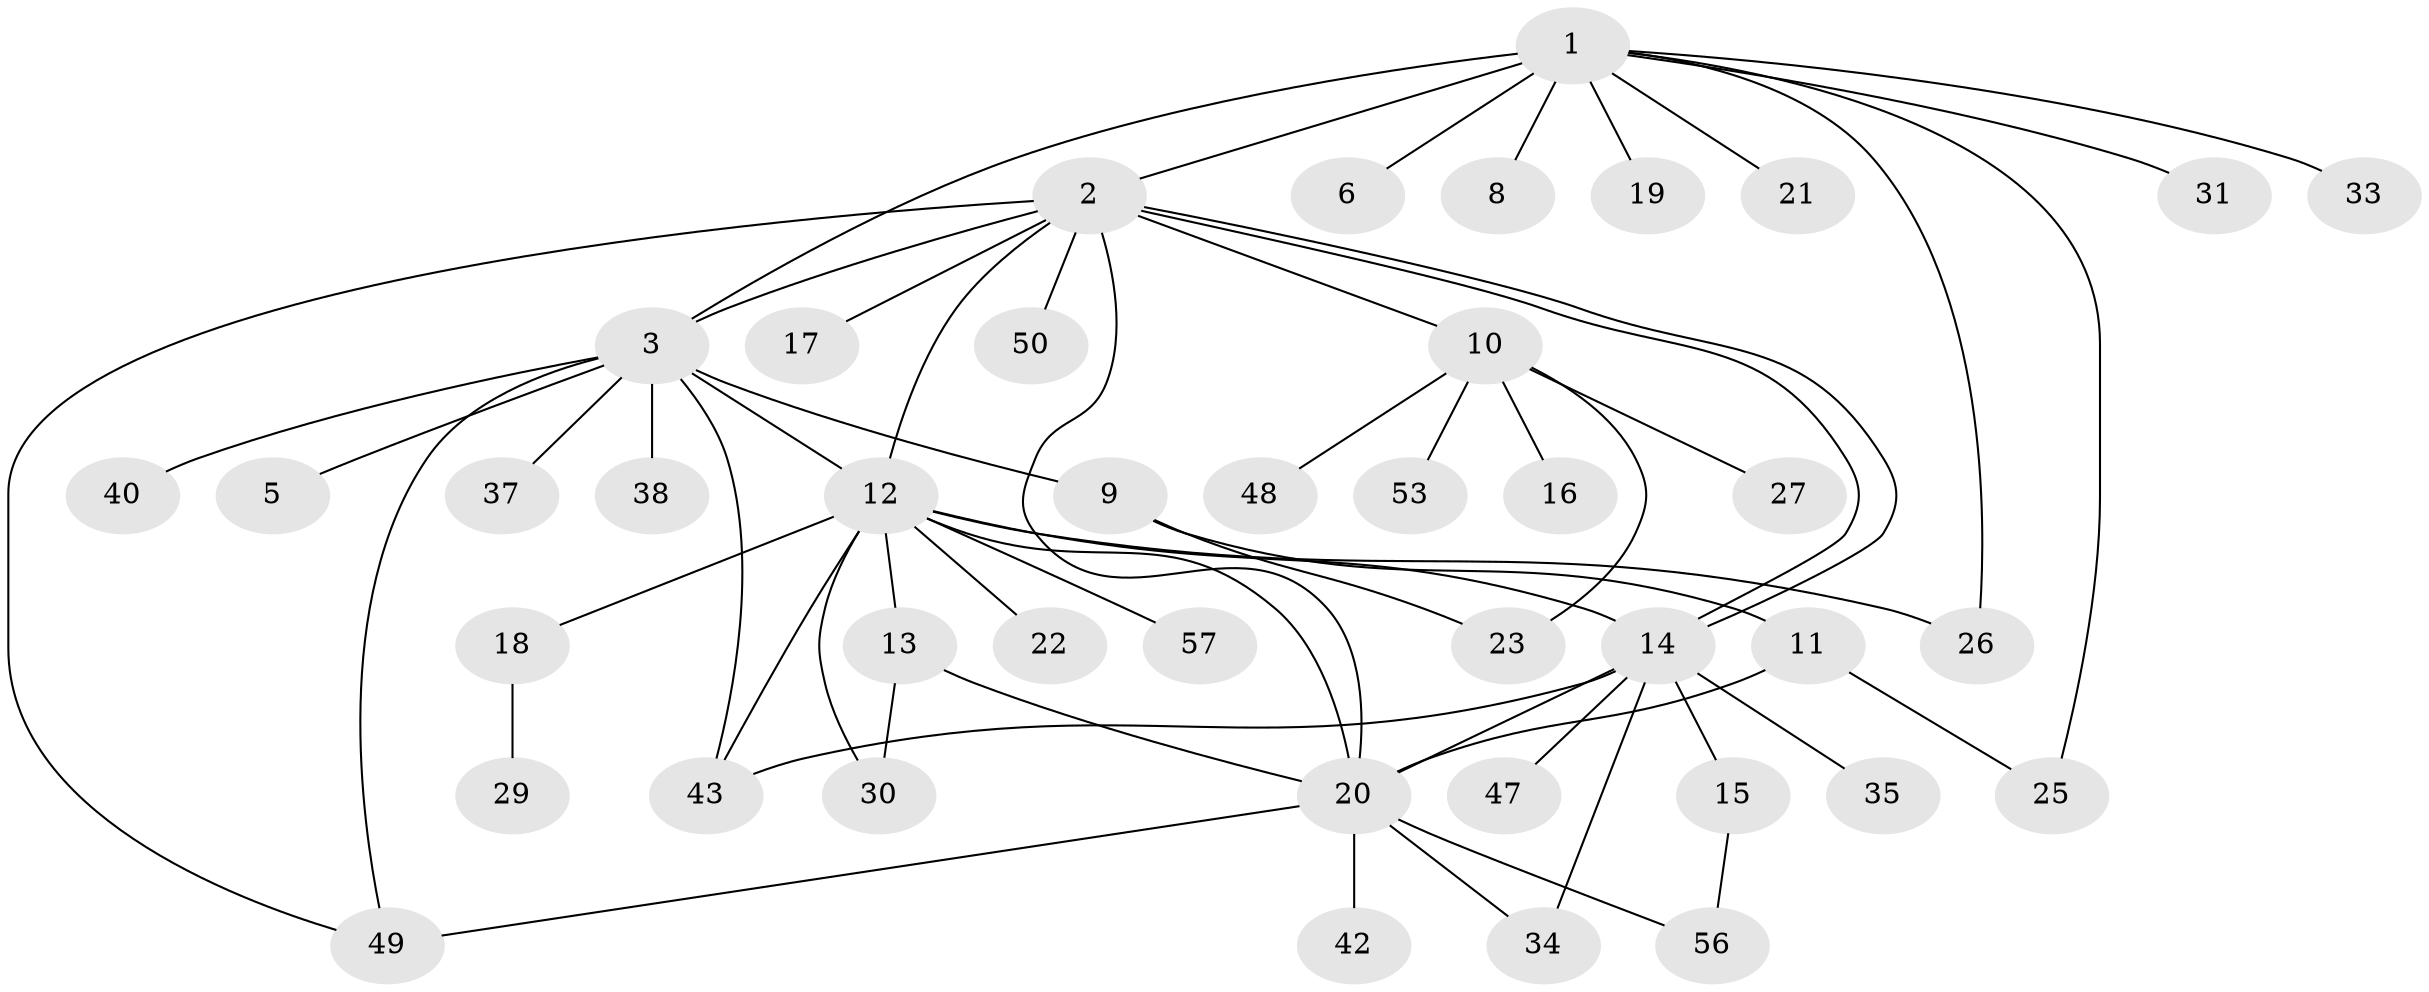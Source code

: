 // original degree distribution, {3: 0.13559322033898305, 13: 0.01694915254237288, 10: 0.03389830508474576, 4: 0.06779661016949153, 1: 0.4915254237288136, 12: 0.01694915254237288, 7: 0.03389830508474576, 11: 0.01694915254237288, 2: 0.1694915254237288, 5: 0.01694915254237288}
// Generated by graph-tools (version 1.1) at 2025/41/03/06/25 10:41:46]
// undirected, 42 vertices, 59 edges
graph export_dot {
graph [start="1"]
  node [color=gray90,style=filled];
  1 [super="+7"];
  2 [super="+44"];
  3 [super="+4"];
  5;
  6;
  8 [super="+52"];
  9 [super="+51"];
  10 [super="+32"];
  11;
  12 [super="+28"];
  13 [super="+54"];
  14 [super="+59"];
  15;
  16;
  17 [super="+55"];
  18 [super="+58"];
  19;
  20 [super="+36"];
  21 [super="+24"];
  22;
  23;
  25;
  26 [super="+41"];
  27;
  29;
  30 [super="+46"];
  31;
  33;
  34;
  35;
  37 [super="+39"];
  38;
  40;
  42;
  43 [super="+45"];
  47;
  48;
  49;
  50;
  53;
  56;
  57;
  1 -- 2 [weight=2];
  1 -- 6;
  1 -- 3 [weight=2];
  1 -- 33;
  1 -- 8;
  1 -- 19;
  1 -- 21;
  1 -- 25;
  1 -- 26;
  1 -- 31;
  2 -- 3 [weight=2];
  2 -- 10;
  2 -- 12;
  2 -- 14;
  2 -- 14;
  2 -- 17;
  2 -- 49;
  2 -- 50;
  2 -- 20;
  3 -- 5;
  3 -- 9;
  3 -- 37;
  3 -- 38;
  3 -- 40;
  3 -- 49;
  3 -- 12;
  3 -- 43;
  9 -- 11;
  9 -- 23;
  10 -- 16;
  10 -- 23;
  10 -- 27;
  10 -- 48;
  10 -- 53;
  11 -- 20;
  11 -- 25;
  12 -- 13;
  12 -- 18 [weight=2];
  12 -- 20;
  12 -- 22;
  12 -- 26;
  12 -- 30;
  12 -- 57;
  12 -- 14;
  12 -- 43;
  13 -- 30;
  13 -- 20;
  14 -- 15;
  14 -- 34;
  14 -- 35;
  14 -- 43;
  14 -- 47;
  14 -- 20;
  15 -- 56;
  18 -- 29;
  20 -- 34;
  20 -- 42;
  20 -- 49;
  20 -- 56;
}
